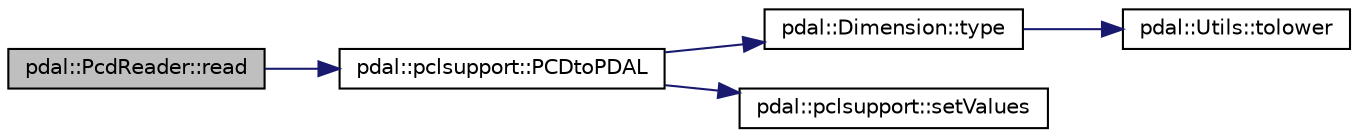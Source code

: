 digraph "pdal::PcdReader::read"
{
  edge [fontname="Helvetica",fontsize="10",labelfontname="Helvetica",labelfontsize="10"];
  node [fontname="Helvetica",fontsize="10",shape=record];
  rankdir="LR";
  Node1 [label="pdal::PcdReader::read",height=0.2,width=0.4,color="black", fillcolor="grey75", style="filled", fontcolor="black"];
  Node1 -> Node2 [color="midnightblue",fontsize="10",style="solid",fontname="Helvetica"];
  Node2 [label="pdal::pclsupport::PCDtoPDAL",height=0.2,width=0.4,color="black", fillcolor="white", style="filled",URL="$namespacepdal_1_1pclsupport.html#a6b2c6f96f8219e030d2ec6c9c1ec2697",tooltip="Convert PCD point cloud to PDAL. "];
  Node2 -> Node3 [color="midnightblue",fontsize="10",style="solid",fontname="Helvetica"];
  Node3 [label="pdal::Dimension::type",height=0.2,width=0.4,color="black", fillcolor="white", style="filled",URL="$namespacepdal_1_1Dimension.html#a880d689fed54aa3ded6f88c9e058c5d2"];
  Node3 -> Node4 [color="midnightblue",fontsize="10",style="solid",fontname="Helvetica"];
  Node4 [label="pdal::Utils::tolower",height=0.2,width=0.4,color="black", fillcolor="white", style="filled",URL="$namespacepdal_1_1Utils.html#a5268937cf695835e55392f752dc02cb2"];
  Node2 -> Node5 [color="midnightblue",fontsize="10",style="solid",fontname="Helvetica"];
  Node5 [label="pdal::pclsupport::setValues",height=0.2,width=0.4,color="black", fillcolor="white", style="filled",URL="$namespacepdal_1_1pclsupport.html#ac4d3dbaf6ee1d662afe052d54b18a285"];
}
